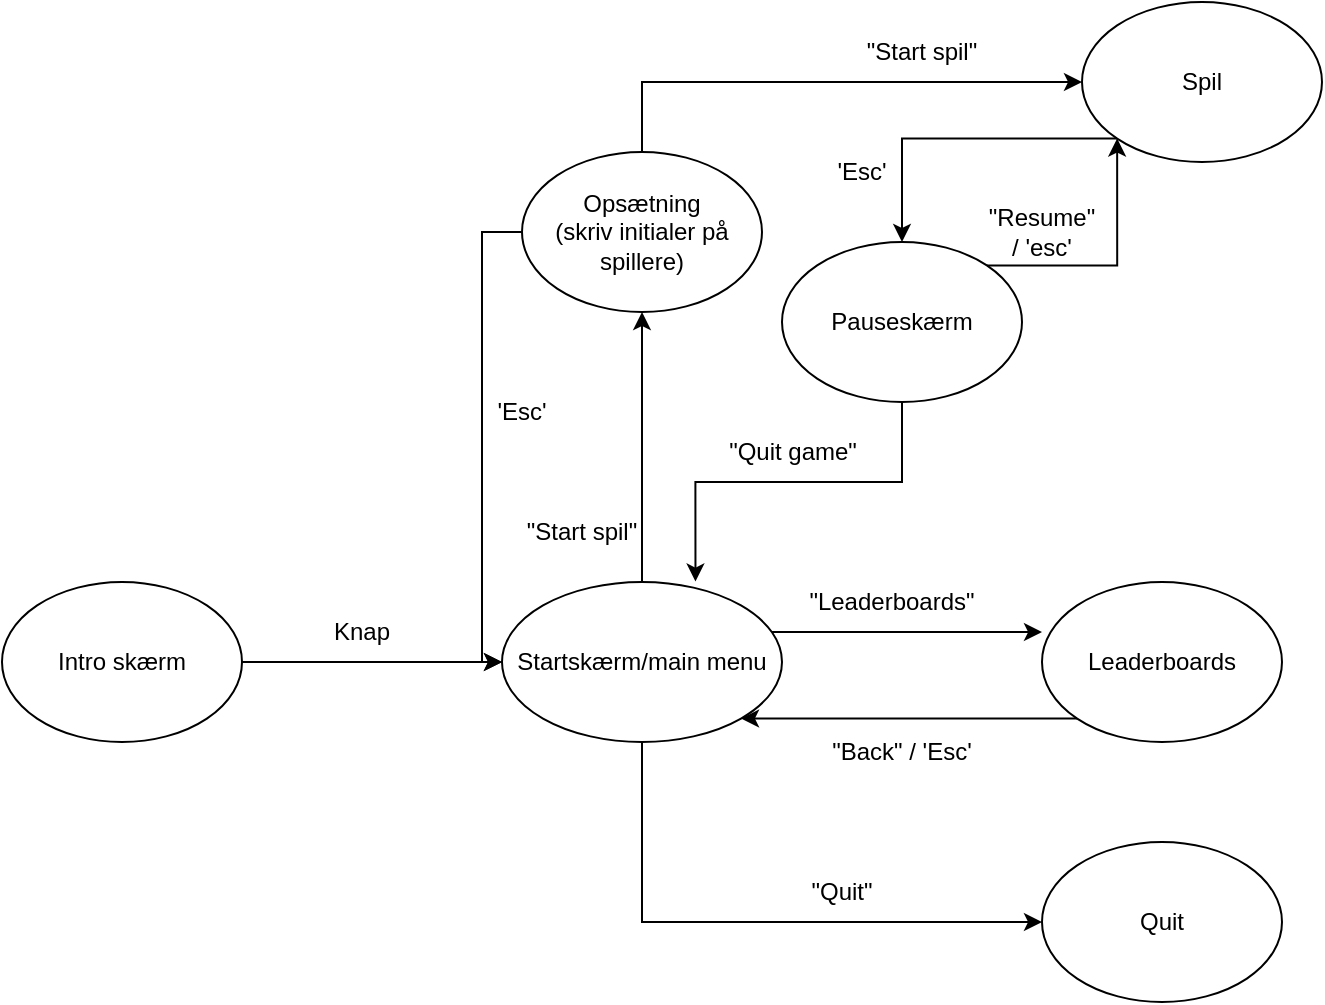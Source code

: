 <mxfile version="20.5.3" type="device"><diagram id="NIht5uOS0ED8irEHgO-R" name="Page-1"><mxGraphModel dx="1865" dy="579" grid="1" gridSize="10" guides="1" tooltips="1" connect="1" arrows="1" fold="1" page="1" pageScale="1" pageWidth="827" pageHeight="1169" math="0" shadow="0"><root><mxCell id="0"/><mxCell id="1" parent="0"/><mxCell id="wLC2uBFDNmet1Wm9uXFE-17" style="edgeStyle=orthogonalEdgeStyle;rounded=0;orthogonalLoop=1;jettySize=auto;html=1;exitX=0.5;exitY=1;exitDx=0;exitDy=0;entryX=0;entryY=0.5;entryDx=0;entryDy=0;" edge="1" parent="1" source="wLC2uBFDNmet1Wm9uXFE-1" target="wLC2uBFDNmet1Wm9uXFE-10"><mxGeometry relative="1" as="geometry"/></mxCell><mxCell id="wLC2uBFDNmet1Wm9uXFE-47" style="edgeStyle=orthogonalEdgeStyle;rounded=0;orthogonalLoop=1;jettySize=auto;html=1;exitX=0.5;exitY=0;exitDx=0;exitDy=0;entryX=0.5;entryY=1;entryDx=0;entryDy=0;" edge="1" parent="1" source="wLC2uBFDNmet1Wm9uXFE-1" target="wLC2uBFDNmet1Wm9uXFE-46"><mxGeometry relative="1" as="geometry"/></mxCell><mxCell id="wLC2uBFDNmet1Wm9uXFE-1" value="" style="ellipse;whiteSpace=wrap;html=1;" vertex="1" parent="1"><mxGeometry x="50" y="500" width="140" height="80" as="geometry"/></mxCell><mxCell id="wLC2uBFDNmet1Wm9uXFE-58" style="edgeStyle=orthogonalEdgeStyle;rounded=0;orthogonalLoop=1;jettySize=auto;html=1;exitX=1;exitY=0;exitDx=0;exitDy=0;entryX=0;entryY=0.313;entryDx=0;entryDy=0;entryPerimeter=0;" edge="1" parent="1" source="wLC2uBFDNmet1Wm9uXFE-2" target="wLC2uBFDNmet1Wm9uXFE-8"><mxGeometry relative="1" as="geometry"><Array as="points"><mxPoint x="200" y="525"/><mxPoint x="200" y="525"/></Array></mxGeometry></mxCell><mxCell id="wLC2uBFDNmet1Wm9uXFE-2" value="Startskærm/main menu" style="text;html=1;strokeColor=none;fillColor=none;align=center;verticalAlign=middle;whiteSpace=wrap;rounded=0;" vertex="1" parent="1"><mxGeometry x="55" y="525" width="130" height="30" as="geometry"/></mxCell><mxCell id="wLC2uBFDNmet1Wm9uXFE-35" style="edgeStyle=orthogonalEdgeStyle;rounded=0;orthogonalLoop=1;jettySize=auto;html=1;exitX=0;exitY=1;exitDx=0;exitDy=0;entryX=0.5;entryY=0;entryDx=0;entryDy=0;" edge="1" parent="1" source="wLC2uBFDNmet1Wm9uXFE-4" target="wLC2uBFDNmet1Wm9uXFE-28"><mxGeometry relative="1" as="geometry"/></mxCell><mxCell id="wLC2uBFDNmet1Wm9uXFE-4" value="" style="ellipse;whiteSpace=wrap;html=1;" vertex="1" parent="1"><mxGeometry x="340" y="210" width="120" height="80" as="geometry"/></mxCell><mxCell id="wLC2uBFDNmet1Wm9uXFE-5" value="Spil" style="text;html=1;strokeColor=none;fillColor=none;align=center;verticalAlign=middle;whiteSpace=wrap;rounded=0;" vertex="1" parent="1"><mxGeometry x="370" y="235" width="60" height="30" as="geometry"/></mxCell><mxCell id="wLC2uBFDNmet1Wm9uXFE-7" value="&quot;Start spil&quot;" style="text;html=1;strokeColor=none;fillColor=none;align=center;verticalAlign=middle;whiteSpace=wrap;rounded=0;" vertex="1" parent="1"><mxGeometry x="230" y="220" width="60" height="30" as="geometry"/></mxCell><mxCell id="wLC2uBFDNmet1Wm9uXFE-56" style="edgeStyle=orthogonalEdgeStyle;rounded=0;orthogonalLoop=1;jettySize=auto;html=1;exitX=0;exitY=1;exitDx=0;exitDy=0;entryX=1;entryY=1;entryDx=0;entryDy=0;" edge="1" parent="1" source="wLC2uBFDNmet1Wm9uXFE-8" target="wLC2uBFDNmet1Wm9uXFE-1"><mxGeometry relative="1" as="geometry"/></mxCell><mxCell id="wLC2uBFDNmet1Wm9uXFE-8" value="" style="ellipse;whiteSpace=wrap;html=1;" vertex="1" parent="1"><mxGeometry x="320" y="500" width="120" height="80" as="geometry"/></mxCell><mxCell id="wLC2uBFDNmet1Wm9uXFE-9" value="Leaderboards" style="text;html=1;strokeColor=none;fillColor=none;align=center;verticalAlign=middle;whiteSpace=wrap;rounded=0;" vertex="1" parent="1"><mxGeometry x="350" y="525" width="60" height="30" as="geometry"/></mxCell><mxCell id="wLC2uBFDNmet1Wm9uXFE-10" value="" style="ellipse;whiteSpace=wrap;html=1;" vertex="1" parent="1"><mxGeometry x="320" y="630" width="120" height="80" as="geometry"/></mxCell><mxCell id="wLC2uBFDNmet1Wm9uXFE-11" value="Quit" style="text;html=1;strokeColor=none;fillColor=none;align=center;verticalAlign=middle;whiteSpace=wrap;rounded=0;" vertex="1" parent="1"><mxGeometry x="350" y="655" width="60" height="30" as="geometry"/></mxCell><mxCell id="wLC2uBFDNmet1Wm9uXFE-18" value="&quot;Leaderboards&quot;" style="text;html=1;strokeColor=none;fillColor=none;align=center;verticalAlign=middle;whiteSpace=wrap;rounded=0;" vertex="1" parent="1"><mxGeometry x="200" y="495" width="90" height="30" as="geometry"/></mxCell><mxCell id="wLC2uBFDNmet1Wm9uXFE-19" value="&quot;Quit&quot;" style="text;html=1;strokeColor=none;fillColor=none;align=center;verticalAlign=middle;whiteSpace=wrap;rounded=0;" vertex="1" parent="1"><mxGeometry x="200" y="640" width="40" height="30" as="geometry"/></mxCell><mxCell id="wLC2uBFDNmet1Wm9uXFE-36" style="edgeStyle=orthogonalEdgeStyle;rounded=0;orthogonalLoop=1;jettySize=auto;html=1;exitX=1;exitY=0;exitDx=0;exitDy=0;entryX=0;entryY=1;entryDx=0;entryDy=0;" edge="1" parent="1" source="wLC2uBFDNmet1Wm9uXFE-28" target="wLC2uBFDNmet1Wm9uXFE-4"><mxGeometry relative="1" as="geometry"><Array as="points"><mxPoint x="358" y="342"/></Array></mxGeometry></mxCell><mxCell id="wLC2uBFDNmet1Wm9uXFE-51" style="edgeStyle=orthogonalEdgeStyle;rounded=0;orthogonalLoop=1;jettySize=auto;html=1;exitX=0.5;exitY=1;exitDx=0;exitDy=0;entryX=0.691;entryY=-0.003;entryDx=0;entryDy=0;entryPerimeter=0;" edge="1" parent="1" source="wLC2uBFDNmet1Wm9uXFE-28" target="wLC2uBFDNmet1Wm9uXFE-1"><mxGeometry relative="1" as="geometry"><Array as="points"><mxPoint x="250" y="450"/><mxPoint x="147" y="450"/></Array></mxGeometry></mxCell><mxCell id="wLC2uBFDNmet1Wm9uXFE-28" value="" style="ellipse;whiteSpace=wrap;html=1;" vertex="1" parent="1"><mxGeometry x="190" y="330" width="120" height="80" as="geometry"/></mxCell><mxCell id="wLC2uBFDNmet1Wm9uXFE-32" value="'Esc'" style="text;html=1;strokeColor=none;fillColor=none;align=center;verticalAlign=middle;whiteSpace=wrap;rounded=0;" vertex="1" parent="1"><mxGeometry x="200" y="280" width="60" height="30" as="geometry"/></mxCell><mxCell id="wLC2uBFDNmet1Wm9uXFE-37" value="&quot;Resume&quot; / 'esc'" style="text;html=1;strokeColor=none;fillColor=none;align=center;verticalAlign=middle;whiteSpace=wrap;rounded=0;" vertex="1" parent="1"><mxGeometry x="290" y="310" width="60" height="30" as="geometry"/></mxCell><mxCell id="wLC2uBFDNmet1Wm9uXFE-38" value="&quot;Quit game&quot;" style="text;html=1;align=center;verticalAlign=middle;resizable=0;points=[];autosize=1;strokeColor=none;fillColor=none;" vertex="1" parent="1"><mxGeometry x="150" y="420" width="90" height="30" as="geometry"/></mxCell><mxCell id="wLC2uBFDNmet1Wm9uXFE-39" value="Pauseskærm" style="text;html=1;strokeColor=none;fillColor=none;align=center;verticalAlign=middle;whiteSpace=wrap;rounded=0;" vertex="1" parent="1"><mxGeometry x="190" y="355" width="120" height="30" as="geometry"/></mxCell><mxCell id="wLC2uBFDNmet1Wm9uXFE-45" value="&quot;Start spil&quot;" style="text;html=1;strokeColor=none;fillColor=none;align=center;verticalAlign=middle;whiteSpace=wrap;rounded=0;" vertex="1" parent="1"><mxGeometry x="60" y="460" width="60" height="30" as="geometry"/></mxCell><mxCell id="wLC2uBFDNmet1Wm9uXFE-48" style="edgeStyle=orthogonalEdgeStyle;rounded=0;orthogonalLoop=1;jettySize=auto;html=1;exitX=0.5;exitY=0;exitDx=0;exitDy=0;entryX=0;entryY=0.5;entryDx=0;entryDy=0;" edge="1" parent="1" source="wLC2uBFDNmet1Wm9uXFE-46" target="wLC2uBFDNmet1Wm9uXFE-4"><mxGeometry relative="1" as="geometry"/></mxCell><mxCell id="wLC2uBFDNmet1Wm9uXFE-49" style="edgeStyle=orthogonalEdgeStyle;rounded=0;orthogonalLoop=1;jettySize=auto;html=1;exitX=0;exitY=0.5;exitDx=0;exitDy=0;entryX=0;entryY=0.5;entryDx=0;entryDy=0;" edge="1" parent="1" source="wLC2uBFDNmet1Wm9uXFE-46" target="wLC2uBFDNmet1Wm9uXFE-1"><mxGeometry relative="1" as="geometry"/></mxCell><mxCell id="wLC2uBFDNmet1Wm9uXFE-46" value="Opsætning&lt;br&gt;(skriv initialer på spillere)" style="ellipse;whiteSpace=wrap;html=1;" vertex="1" parent="1"><mxGeometry x="60" y="285" width="120" height="80" as="geometry"/></mxCell><mxCell id="wLC2uBFDNmet1Wm9uXFE-52" value="'Esc'" style="text;html=1;strokeColor=none;fillColor=none;align=center;verticalAlign=middle;whiteSpace=wrap;rounded=0;" vertex="1" parent="1"><mxGeometry x="20" y="400" width="80" height="30" as="geometry"/></mxCell><mxCell id="wLC2uBFDNmet1Wm9uXFE-55" style="edgeStyle=orthogonalEdgeStyle;rounded=0;orthogonalLoop=1;jettySize=auto;html=1;entryX=0;entryY=0.5;entryDx=0;entryDy=0;" edge="1" parent="1" source="wLC2uBFDNmet1Wm9uXFE-53" target="wLC2uBFDNmet1Wm9uXFE-1"><mxGeometry relative="1" as="geometry"/></mxCell><mxCell id="wLC2uBFDNmet1Wm9uXFE-53" value="Intro skærm" style="ellipse;whiteSpace=wrap;html=1;" vertex="1" parent="1"><mxGeometry x="-200" y="500" width="120" height="80" as="geometry"/></mxCell><mxCell id="wLC2uBFDNmet1Wm9uXFE-54" value="Knap" style="text;html=1;strokeColor=none;fillColor=none;align=center;verticalAlign=middle;whiteSpace=wrap;rounded=0;" vertex="1" parent="1"><mxGeometry x="-50" y="510" width="60" height="30" as="geometry"/></mxCell><mxCell id="wLC2uBFDNmet1Wm9uXFE-57" value="&quot;Back&quot; / 'Esc'" style="text;html=1;strokeColor=none;fillColor=none;align=center;verticalAlign=middle;whiteSpace=wrap;rounded=0;" vertex="1" parent="1"><mxGeometry x="200" y="570" width="100" height="30" as="geometry"/></mxCell></root></mxGraphModel></diagram></mxfile>